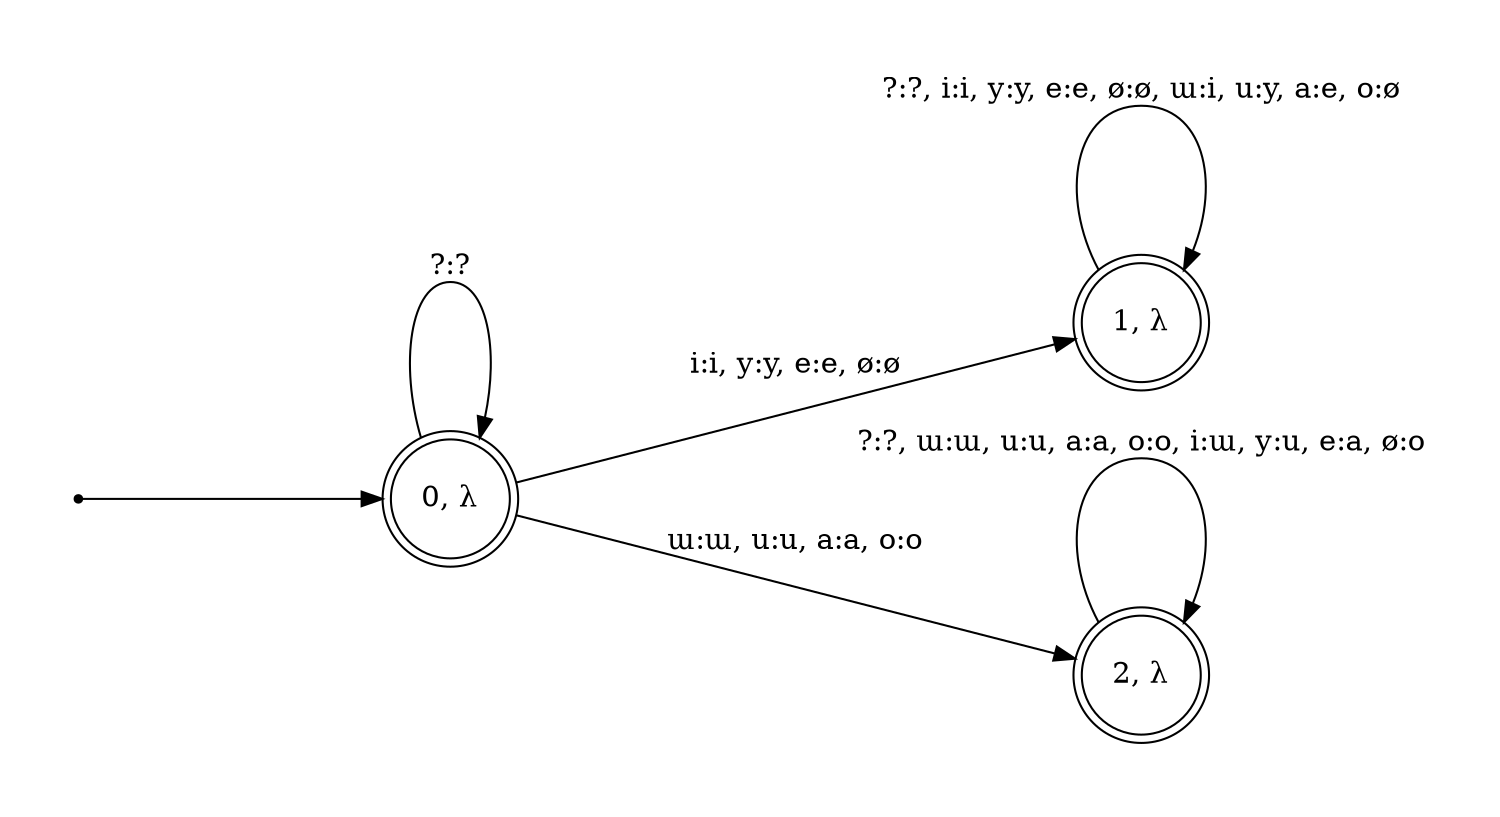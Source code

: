 digraph fst {
	graph [pad="0.5", nodesep="1", ranksep="2"];
	rankdir=LR;
	size="10,10";
	node [shape = point]; start;
	node [shape = doublecircle];
		"0, λ";
		"1, λ";
		"2, λ";

	"0, λ" ->	"0, λ" [ label = "?:?" ];
	"1, λ" ->	"1, λ" [ label = "?:?, i:i, y:y, e:e, ø:ø, ɯ:i, u:y, a:e, o:ø" ];
	"2, λ" ->	"2, λ" [ label = "?:?, ɯ:ɯ, u:u, a:a, o:o, i:ɯ, y:u, e:a, ø:o" ];
	"0, λ" ->	"1, λ" [ label = "i:i, y:y, e:e, ø:ø" ];
	"0, λ" ->	"2, λ" [ label = "ɯ:ɯ, u:u, a:a, o:o" ];
	start -> "0, λ";
}
